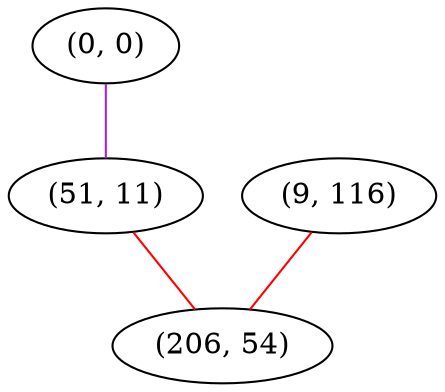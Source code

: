 graph "" {
"(0, 0)";
"(51, 11)";
"(9, 116)";
"(206, 54)";
"(0, 0)" -- "(51, 11)"  [color=purple, key=0, weight=4];
"(51, 11)" -- "(206, 54)"  [color=red, key=0, weight=1];
"(9, 116)" -- "(206, 54)"  [color=red, key=0, weight=1];
}
